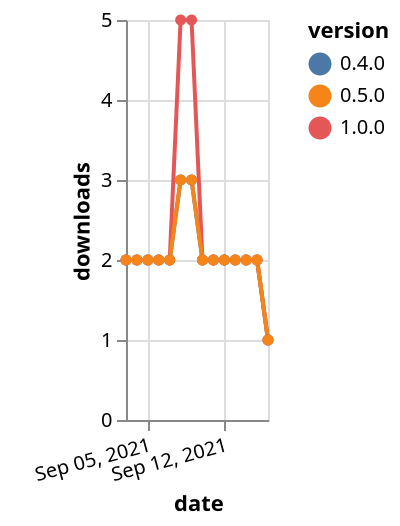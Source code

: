 {"$schema": "https://vega.github.io/schema/vega-lite/v5.json", "description": "A simple bar chart with embedded data.", "data": {"values": [{"date": "2021-09-03", "total": 2279, "delta": 2, "version": "0.4.0"}, {"date": "2021-09-04", "total": 2281, "delta": 2, "version": "0.4.0"}, {"date": "2021-09-05", "total": 2283, "delta": 2, "version": "0.4.0"}, {"date": "2021-09-06", "total": 2285, "delta": 2, "version": "0.4.0"}, {"date": "2021-09-07", "total": 2287, "delta": 2, "version": "0.4.0"}, {"date": "2021-09-08", "total": 2290, "delta": 3, "version": "0.4.0"}, {"date": "2021-09-09", "total": 2293, "delta": 3, "version": "0.4.0"}, {"date": "2021-09-10", "total": 2295, "delta": 2, "version": "0.4.0"}, {"date": "2021-09-11", "total": 2297, "delta": 2, "version": "0.4.0"}, {"date": "2021-09-12", "total": 2299, "delta": 2, "version": "0.4.0"}, {"date": "2021-09-13", "total": 2301, "delta": 2, "version": "0.4.0"}, {"date": "2021-09-14", "total": 2303, "delta": 2, "version": "0.4.0"}, {"date": "2021-09-15", "total": 2305, "delta": 2, "version": "0.4.0"}, {"date": "2021-09-16", "total": 2306, "delta": 1, "version": "0.4.0"}, {"date": "2021-09-03", "total": 2699, "delta": 2, "version": "1.0.0"}, {"date": "2021-09-04", "total": 2701, "delta": 2, "version": "1.0.0"}, {"date": "2021-09-05", "total": 2703, "delta": 2, "version": "1.0.0"}, {"date": "2021-09-06", "total": 2705, "delta": 2, "version": "1.0.0"}, {"date": "2021-09-07", "total": 2707, "delta": 2, "version": "1.0.0"}, {"date": "2021-09-08", "total": 2712, "delta": 5, "version": "1.0.0"}, {"date": "2021-09-09", "total": 2717, "delta": 5, "version": "1.0.0"}, {"date": "2021-09-10", "total": 2719, "delta": 2, "version": "1.0.0"}, {"date": "2021-09-11", "total": 2721, "delta": 2, "version": "1.0.0"}, {"date": "2021-09-12", "total": 2723, "delta": 2, "version": "1.0.0"}, {"date": "2021-09-13", "total": 2725, "delta": 2, "version": "1.0.0"}, {"date": "2021-09-14", "total": 2727, "delta": 2, "version": "1.0.0"}, {"date": "2021-09-15", "total": 2729, "delta": 2, "version": "1.0.0"}, {"date": "2021-09-16", "total": 2730, "delta": 1, "version": "1.0.0"}, {"date": "2021-09-03", "total": 2281, "delta": 2, "version": "0.5.0"}, {"date": "2021-09-04", "total": 2283, "delta": 2, "version": "0.5.0"}, {"date": "2021-09-05", "total": 2285, "delta": 2, "version": "0.5.0"}, {"date": "2021-09-06", "total": 2287, "delta": 2, "version": "0.5.0"}, {"date": "2021-09-07", "total": 2289, "delta": 2, "version": "0.5.0"}, {"date": "2021-09-08", "total": 2292, "delta": 3, "version": "0.5.0"}, {"date": "2021-09-09", "total": 2295, "delta": 3, "version": "0.5.0"}, {"date": "2021-09-10", "total": 2297, "delta": 2, "version": "0.5.0"}, {"date": "2021-09-11", "total": 2299, "delta": 2, "version": "0.5.0"}, {"date": "2021-09-12", "total": 2301, "delta": 2, "version": "0.5.0"}, {"date": "2021-09-13", "total": 2303, "delta": 2, "version": "0.5.0"}, {"date": "2021-09-14", "total": 2305, "delta": 2, "version": "0.5.0"}, {"date": "2021-09-15", "total": 2307, "delta": 2, "version": "0.5.0"}, {"date": "2021-09-16", "total": 2308, "delta": 1, "version": "0.5.0"}]}, "width": "container", "mark": {"type": "line", "point": {"filled": true}}, "encoding": {"x": {"field": "date", "type": "temporal", "timeUnit": "yearmonthdate", "title": "date", "axis": {"labelAngle": -15}}, "y": {"field": "delta", "type": "quantitative", "title": "downloads"}, "color": {"field": "version", "type": "nominal"}, "tooltip": {"field": "delta"}}}